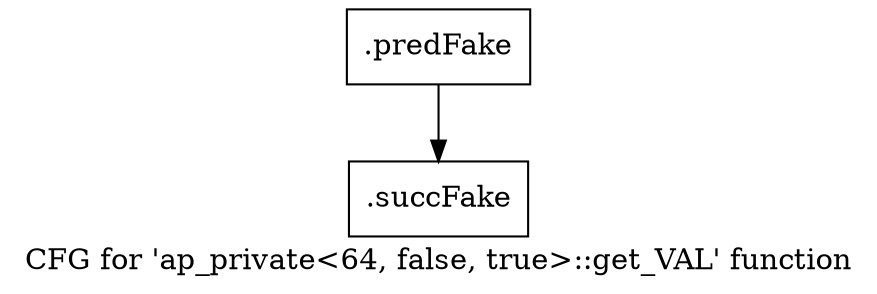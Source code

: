 digraph "CFG for 'ap_private\<64, false, true\>::get_VAL' function" {
	label="CFG for 'ap_private\<64, false, true\>::get_VAL' function";

	Node0x584f8b0 [shape=record,filename="",linenumber="",label="{.predFake}"];
	Node0x584f8b0 -> Node0x60c2e90[ callList="" memoryops="" filename="/mnt/xilinx/Vitis_HLS/2021.2/include/etc/ap_private.h" execusionnum="2891"];
	Node0x60c2e90 [shape=record,filename="/mnt/xilinx/Vitis_HLS/2021.2/include/etc/ap_private.h",linenumber="1433",label="{.succFake}"];
}
